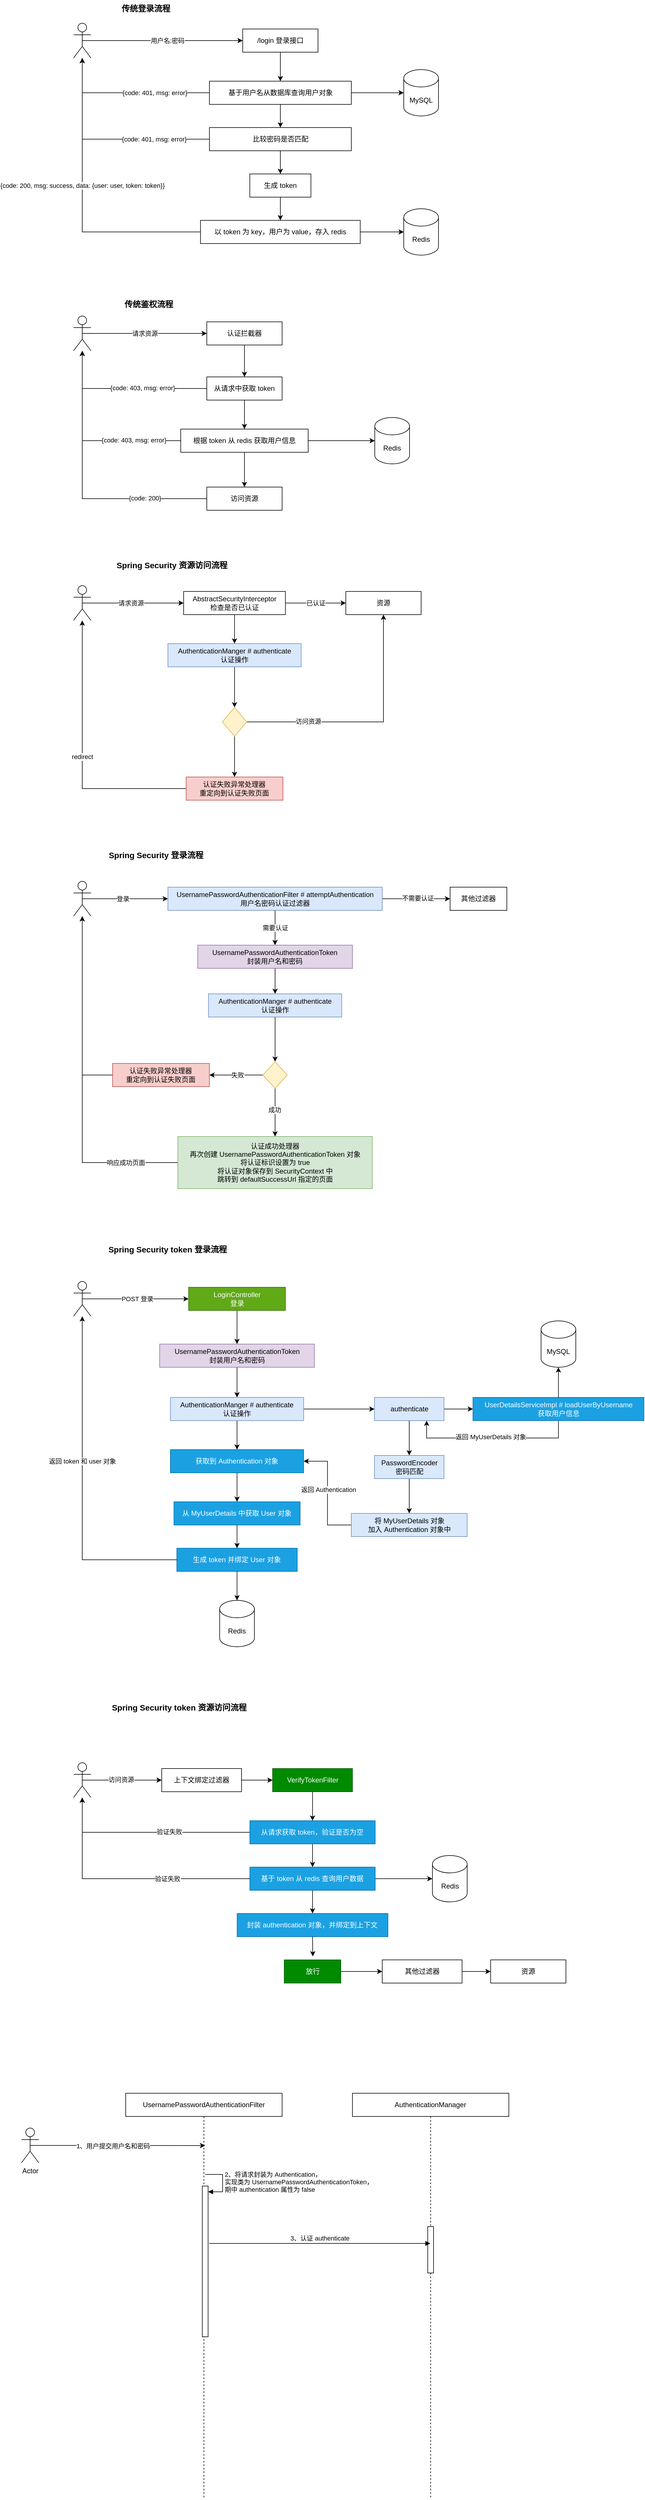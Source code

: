 <mxfile version="24.7.6">
  <diagram name="第 1 页" id="oxdGBn49w3uLmTMwDb_G">
    <mxGraphModel dx="1242" dy="759" grid="1" gridSize="10" guides="1" tooltips="1" connect="1" arrows="1" fold="1" page="1" pageScale="1" pageWidth="827" pageHeight="1169" math="0" shadow="0">
      <root>
        <mxCell id="0" />
        <mxCell id="1" parent="0" />
        <mxCell id="DKsZjaVKdV8eQ1VdEoH9-3" style="edgeStyle=orthogonalEdgeStyle;rounded=0;orthogonalLoop=1;jettySize=auto;html=1;exitX=0.5;exitY=0.5;exitDx=0;exitDy=0;exitPerimeter=0;entryX=0;entryY=0.5;entryDx=0;entryDy=0;" parent="1" source="DKsZjaVKdV8eQ1VdEoH9-1" target="DKsZjaVKdV8eQ1VdEoH9-2" edge="1">
          <mxGeometry relative="1" as="geometry" />
        </mxCell>
        <mxCell id="DKsZjaVKdV8eQ1VdEoH9-4" value="用户名:密码" style="edgeLabel;html=1;align=center;verticalAlign=middle;resizable=0;points=[];" parent="DKsZjaVKdV8eQ1VdEoH9-3" vertex="1" connectable="0">
          <mxGeometry x="0.056" y="-2" relative="1" as="geometry">
            <mxPoint y="-2" as="offset" />
          </mxGeometry>
        </mxCell>
        <mxCell id="DKsZjaVKdV8eQ1VdEoH9-1" value="" style="shape=umlActor;verticalLabelPosition=bottom;verticalAlign=top;html=1;outlineConnect=0;" parent="1" vertex="1">
          <mxGeometry x="160" y="80" width="30" height="60" as="geometry" />
        </mxCell>
        <mxCell id="DKsZjaVKdV8eQ1VdEoH9-6" style="edgeStyle=orthogonalEdgeStyle;rounded=0;orthogonalLoop=1;jettySize=auto;html=1;exitX=0.5;exitY=1;exitDx=0;exitDy=0;" parent="1" source="DKsZjaVKdV8eQ1VdEoH9-2" target="DKsZjaVKdV8eQ1VdEoH9-5" edge="1">
          <mxGeometry relative="1" as="geometry" />
        </mxCell>
        <mxCell id="DKsZjaVKdV8eQ1VdEoH9-2" value="/login 登录接口" style="rounded=0;whiteSpace=wrap;html=1;" parent="1" vertex="1">
          <mxGeometry x="452" y="90" width="130" height="40" as="geometry" />
        </mxCell>
        <mxCell id="DKsZjaVKdV8eQ1VdEoH9-7" value="{code: 401, msg: error}" style="edgeStyle=orthogonalEdgeStyle;rounded=0;orthogonalLoop=1;jettySize=auto;html=1;exitX=0;exitY=0.5;exitDx=0;exitDy=0;" parent="1" source="DKsZjaVKdV8eQ1VdEoH9-5" target="DKsZjaVKdV8eQ1VdEoH9-1" edge="1">
          <mxGeometry x="-0.324" relative="1" as="geometry">
            <mxPoint as="offset" />
          </mxGeometry>
        </mxCell>
        <mxCell id="DKsZjaVKdV8eQ1VdEoH9-9" style="edgeStyle=orthogonalEdgeStyle;rounded=0;orthogonalLoop=1;jettySize=auto;html=1;exitX=0.5;exitY=1;exitDx=0;exitDy=0;" parent="1" source="DKsZjaVKdV8eQ1VdEoH9-5" target="DKsZjaVKdV8eQ1VdEoH9-8" edge="1">
          <mxGeometry relative="1" as="geometry" />
        </mxCell>
        <mxCell id="DKsZjaVKdV8eQ1VdEoH9-5" value="基于用户名从数据库查询用户对象" style="rounded=0;whiteSpace=wrap;html=1;" parent="1" vertex="1">
          <mxGeometry x="394.5" y="180" width="245" height="40" as="geometry" />
        </mxCell>
        <mxCell id="DKsZjaVKdV8eQ1VdEoH9-10" style="edgeStyle=orthogonalEdgeStyle;rounded=0;orthogonalLoop=1;jettySize=auto;html=1;exitX=0;exitY=0.5;exitDx=0;exitDy=0;" parent="1" source="DKsZjaVKdV8eQ1VdEoH9-8" target="DKsZjaVKdV8eQ1VdEoH9-1" edge="1">
          <mxGeometry relative="1" as="geometry" />
        </mxCell>
        <mxCell id="DKsZjaVKdV8eQ1VdEoH9-11" value="{code: 401, msg: error}" style="edgeLabel;html=1;align=center;verticalAlign=middle;resizable=0;points=[];" parent="DKsZjaVKdV8eQ1VdEoH9-10" vertex="1" connectable="0">
          <mxGeometry x="-0.461" relative="1" as="geometry">
            <mxPoint x="1" as="offset" />
          </mxGeometry>
        </mxCell>
        <mxCell id="DKsZjaVKdV8eQ1VdEoH9-13" style="edgeStyle=orthogonalEdgeStyle;rounded=0;orthogonalLoop=1;jettySize=auto;html=1;exitX=0.5;exitY=1;exitDx=0;exitDy=0;" parent="1" source="DKsZjaVKdV8eQ1VdEoH9-8" target="DKsZjaVKdV8eQ1VdEoH9-12" edge="1">
          <mxGeometry relative="1" as="geometry" />
        </mxCell>
        <mxCell id="DKsZjaVKdV8eQ1VdEoH9-8" value="比较密码是否匹配" style="rounded=0;whiteSpace=wrap;html=1;" parent="1" vertex="1">
          <mxGeometry x="394.5" y="260" width="245" height="40" as="geometry" />
        </mxCell>
        <mxCell id="DKsZjaVKdV8eQ1VdEoH9-15" style="edgeStyle=orthogonalEdgeStyle;rounded=0;orthogonalLoop=1;jettySize=auto;html=1;exitX=0.5;exitY=1;exitDx=0;exitDy=0;entryX=0.5;entryY=0;entryDx=0;entryDy=0;" parent="1" source="DKsZjaVKdV8eQ1VdEoH9-12" target="DKsZjaVKdV8eQ1VdEoH9-14" edge="1">
          <mxGeometry relative="1" as="geometry" />
        </mxCell>
        <mxCell id="DKsZjaVKdV8eQ1VdEoH9-12" value="生成 token" style="rounded=0;whiteSpace=wrap;html=1;" parent="1" vertex="1">
          <mxGeometry x="464.25" y="340" width="105.5" height="40" as="geometry" />
        </mxCell>
        <mxCell id="DKsZjaVKdV8eQ1VdEoH9-16" style="edgeStyle=orthogonalEdgeStyle;rounded=0;orthogonalLoop=1;jettySize=auto;html=1;exitX=0;exitY=0.5;exitDx=0;exitDy=0;" parent="1" source="DKsZjaVKdV8eQ1VdEoH9-14" target="DKsZjaVKdV8eQ1VdEoH9-1" edge="1">
          <mxGeometry relative="1" as="geometry" />
        </mxCell>
        <mxCell id="DKsZjaVKdV8eQ1VdEoH9-17" value="{code: 200, msg: success, data: {user: user, token: token}}" style="edgeLabel;html=1;align=center;verticalAlign=middle;resizable=0;points=[];" parent="DKsZjaVKdV8eQ1VdEoH9-16" vertex="1" connectable="0">
          <mxGeometry x="-0.627" y="1" relative="1" as="geometry">
            <mxPoint x="-110" y="-81" as="offset" />
          </mxGeometry>
        </mxCell>
        <mxCell id="DKsZjaVKdV8eQ1VdEoH9-22" style="edgeStyle=orthogonalEdgeStyle;rounded=0;orthogonalLoop=1;jettySize=auto;html=1;exitX=1;exitY=0.5;exitDx=0;exitDy=0;" parent="1" source="DKsZjaVKdV8eQ1VdEoH9-14" target="DKsZjaVKdV8eQ1VdEoH9-21" edge="1">
          <mxGeometry relative="1" as="geometry" />
        </mxCell>
        <mxCell id="DKsZjaVKdV8eQ1VdEoH9-14" value="以 token 为 key，用户为 value，存入 redis" style="rounded=0;whiteSpace=wrap;html=1;" parent="1" vertex="1">
          <mxGeometry x="379.13" y="420" width="275.75" height="40" as="geometry" />
        </mxCell>
        <mxCell id="DKsZjaVKdV8eQ1VdEoH9-19" value="MySQL" style="shape=cylinder3;whiteSpace=wrap;html=1;boundedLbl=1;backgroundOutline=1;size=15;" parent="1" vertex="1">
          <mxGeometry x="730" y="160" width="60" height="80" as="geometry" />
        </mxCell>
        <mxCell id="DKsZjaVKdV8eQ1VdEoH9-20" style="edgeStyle=orthogonalEdgeStyle;rounded=0;orthogonalLoop=1;jettySize=auto;html=1;entryX=0;entryY=0.5;entryDx=0;entryDy=0;entryPerimeter=0;" parent="1" source="DKsZjaVKdV8eQ1VdEoH9-5" target="DKsZjaVKdV8eQ1VdEoH9-19" edge="1">
          <mxGeometry relative="1" as="geometry" />
        </mxCell>
        <mxCell id="DKsZjaVKdV8eQ1VdEoH9-21" value="Redis" style="shape=cylinder3;whiteSpace=wrap;html=1;boundedLbl=1;backgroundOutline=1;size=15;" parent="1" vertex="1">
          <mxGeometry x="730" y="400" width="60" height="80" as="geometry" />
        </mxCell>
        <mxCell id="DKsZjaVKdV8eQ1VdEoH9-25" value="请求资源" style="edgeStyle=orthogonalEdgeStyle;rounded=0;orthogonalLoop=1;jettySize=auto;html=1;exitX=0.5;exitY=0.5;exitDx=0;exitDy=0;exitPerimeter=0;" parent="1" source="DKsZjaVKdV8eQ1VdEoH9-23" target="DKsZjaVKdV8eQ1VdEoH9-24" edge="1">
          <mxGeometry x="0.005" relative="1" as="geometry">
            <Array as="points">
              <mxPoint x="280" y="615" />
              <mxPoint x="280" y="615" />
            </Array>
            <mxPoint as="offset" />
          </mxGeometry>
        </mxCell>
        <mxCell id="DKsZjaVKdV8eQ1VdEoH9-23" value="" style="shape=umlActor;verticalLabelPosition=bottom;verticalAlign=top;html=1;outlineConnect=0;" parent="1" vertex="1">
          <mxGeometry x="160" y="585" width="30" height="60" as="geometry" />
        </mxCell>
        <mxCell id="DKsZjaVKdV8eQ1VdEoH9-27" style="edgeStyle=orthogonalEdgeStyle;rounded=0;orthogonalLoop=1;jettySize=auto;html=1;exitX=0.5;exitY=1;exitDx=0;exitDy=0;" parent="1" source="DKsZjaVKdV8eQ1VdEoH9-24" target="DKsZjaVKdV8eQ1VdEoH9-26" edge="1">
          <mxGeometry relative="1" as="geometry" />
        </mxCell>
        <mxCell id="DKsZjaVKdV8eQ1VdEoH9-24" value="认证拦截器" style="rounded=0;whiteSpace=wrap;html=1;" parent="1" vertex="1">
          <mxGeometry x="390" y="595" width="130" height="40" as="geometry" />
        </mxCell>
        <mxCell id="DKsZjaVKdV8eQ1VdEoH9-28" style="edgeStyle=orthogonalEdgeStyle;rounded=0;orthogonalLoop=1;jettySize=auto;html=1;exitX=0;exitY=0.5;exitDx=0;exitDy=0;" parent="1" source="DKsZjaVKdV8eQ1VdEoH9-26" target="DKsZjaVKdV8eQ1VdEoH9-23" edge="1">
          <mxGeometry relative="1" as="geometry" />
        </mxCell>
        <mxCell id="DKsZjaVKdV8eQ1VdEoH9-29" value="{code: 403, msg: error}" style="edgeLabel;html=1;align=center;verticalAlign=middle;resizable=0;points=[];" parent="DKsZjaVKdV8eQ1VdEoH9-28" vertex="1" connectable="0">
          <mxGeometry x="-0.207" y="1" relative="1" as="geometry">
            <mxPoint y="-2" as="offset" />
          </mxGeometry>
        </mxCell>
        <mxCell id="DKsZjaVKdV8eQ1VdEoH9-34" style="edgeStyle=orthogonalEdgeStyle;rounded=0;orthogonalLoop=1;jettySize=auto;html=1;exitX=0.5;exitY=1;exitDx=0;exitDy=0;entryX=0.5;entryY=0;entryDx=0;entryDy=0;" parent="1" source="DKsZjaVKdV8eQ1VdEoH9-26" target="DKsZjaVKdV8eQ1VdEoH9-31" edge="1">
          <mxGeometry relative="1" as="geometry" />
        </mxCell>
        <mxCell id="DKsZjaVKdV8eQ1VdEoH9-26" value="从请求中获取 token" style="rounded=0;whiteSpace=wrap;html=1;" parent="1" vertex="1">
          <mxGeometry x="390" y="690" width="130" height="40" as="geometry" />
        </mxCell>
        <mxCell id="DKsZjaVKdV8eQ1VdEoH9-30" value="Redis" style="shape=cylinder3;whiteSpace=wrap;html=1;boundedLbl=1;backgroundOutline=1;size=15;" parent="1" vertex="1">
          <mxGeometry x="680" y="760" width="60" height="80" as="geometry" />
        </mxCell>
        <mxCell id="DKsZjaVKdV8eQ1VdEoH9-33" style="edgeStyle=orthogonalEdgeStyle;rounded=0;orthogonalLoop=1;jettySize=auto;html=1;exitX=1;exitY=0.5;exitDx=0;exitDy=0;" parent="1" source="DKsZjaVKdV8eQ1VdEoH9-31" target="DKsZjaVKdV8eQ1VdEoH9-30" edge="1">
          <mxGeometry relative="1" as="geometry" />
        </mxCell>
        <mxCell id="DKsZjaVKdV8eQ1VdEoH9-35" style="edgeStyle=orthogonalEdgeStyle;rounded=0;orthogonalLoop=1;jettySize=auto;html=1;exitX=0;exitY=0.5;exitDx=0;exitDy=0;" parent="1" source="DKsZjaVKdV8eQ1VdEoH9-31" target="DKsZjaVKdV8eQ1VdEoH9-23" edge="1">
          <mxGeometry relative="1" as="geometry" />
        </mxCell>
        <mxCell id="DKsZjaVKdV8eQ1VdEoH9-36" value="{code: 403, msg: error}" style="edgeLabel;html=1;align=center;verticalAlign=middle;resizable=0;points=[];" parent="DKsZjaVKdV8eQ1VdEoH9-35" vertex="1" connectable="0">
          <mxGeometry x="-0.501" y="1" relative="1" as="geometry">
            <mxPoint y="-2" as="offset" />
          </mxGeometry>
        </mxCell>
        <mxCell id="DKsZjaVKdV8eQ1VdEoH9-40" style="edgeStyle=orthogonalEdgeStyle;rounded=0;orthogonalLoop=1;jettySize=auto;html=1;exitX=0.5;exitY=1;exitDx=0;exitDy=0;entryX=0.5;entryY=0;entryDx=0;entryDy=0;" parent="1" source="DKsZjaVKdV8eQ1VdEoH9-31" target="DKsZjaVKdV8eQ1VdEoH9-37" edge="1">
          <mxGeometry relative="1" as="geometry" />
        </mxCell>
        <mxCell id="DKsZjaVKdV8eQ1VdEoH9-31" value="根据 token 从 redis 获取用户信息" style="rounded=0;whiteSpace=wrap;html=1;" parent="1" vertex="1">
          <mxGeometry x="345" y="780" width="220" height="40" as="geometry" />
        </mxCell>
        <mxCell id="DKsZjaVKdV8eQ1VdEoH9-41" style="edgeStyle=orthogonalEdgeStyle;rounded=0;orthogonalLoop=1;jettySize=auto;html=1;exitX=0;exitY=0.5;exitDx=0;exitDy=0;" parent="1" source="DKsZjaVKdV8eQ1VdEoH9-37" target="DKsZjaVKdV8eQ1VdEoH9-23" edge="1">
          <mxGeometry relative="1" as="geometry" />
        </mxCell>
        <mxCell id="DKsZjaVKdV8eQ1VdEoH9-42" value="{code: 200}" style="edgeLabel;html=1;align=center;verticalAlign=middle;resizable=0;points=[];" parent="DKsZjaVKdV8eQ1VdEoH9-41" vertex="1" connectable="0">
          <mxGeometry x="-0.545" y="1" relative="1" as="geometry">
            <mxPoint y="-2" as="offset" />
          </mxGeometry>
        </mxCell>
        <mxCell id="DKsZjaVKdV8eQ1VdEoH9-37" value="访问资源" style="rounded=0;whiteSpace=wrap;html=1;" parent="1" vertex="1">
          <mxGeometry x="390" y="880" width="130" height="40" as="geometry" />
        </mxCell>
        <mxCell id="DKsZjaVKdV8eQ1VdEoH9-43" value="传统登录流程" style="text;html=1;strokeColor=none;fillColor=none;align=center;verticalAlign=middle;whiteSpace=wrap;rounded=0;fontStyle=1;fontSize=14;" parent="1" vertex="1">
          <mxGeometry x="240" y="40" width="90" height="30" as="geometry" />
        </mxCell>
        <mxCell id="DKsZjaVKdV8eQ1VdEoH9-44" value="传统鉴权流程" style="text;html=1;strokeColor=none;fillColor=none;align=center;verticalAlign=middle;whiteSpace=wrap;rounded=0;fontStyle=1;fontSize=14;" parent="1" vertex="1">
          <mxGeometry x="240" y="550" width="100" height="30" as="geometry" />
        </mxCell>
        <mxCell id="DKsZjaVKdV8eQ1VdEoH9-48" style="edgeStyle=orthogonalEdgeStyle;rounded=0;orthogonalLoop=1;jettySize=auto;html=1;exitX=0.5;exitY=0.5;exitDx=0;exitDy=0;exitPerimeter=0;entryX=0;entryY=0.5;entryDx=0;entryDy=0;" parent="1" source="DKsZjaVKdV8eQ1VdEoH9-45" target="DKsZjaVKdV8eQ1VdEoH9-47" edge="1">
          <mxGeometry relative="1" as="geometry" />
        </mxCell>
        <mxCell id="DKsZjaVKdV8eQ1VdEoH9-51" value="请求资源" style="edgeLabel;html=1;align=center;verticalAlign=middle;resizable=0;points=[];" parent="DKsZjaVKdV8eQ1VdEoH9-48" vertex="1" connectable="0">
          <mxGeometry x="-0.04" relative="1" as="geometry">
            <mxPoint as="offset" />
          </mxGeometry>
        </mxCell>
        <mxCell id="DKsZjaVKdV8eQ1VdEoH9-45" value="" style="shape=umlActor;verticalLabelPosition=bottom;verticalAlign=top;html=1;outlineConnect=0;" parent="1" vertex="1">
          <mxGeometry x="160" y="1050" width="30" height="60" as="geometry" />
        </mxCell>
        <mxCell id="DKsZjaVKdV8eQ1VdEoH9-50" value="已认证" style="edgeStyle=orthogonalEdgeStyle;rounded=0;orthogonalLoop=1;jettySize=auto;html=1;exitX=1;exitY=0.5;exitDx=0;exitDy=0;entryX=0;entryY=0.5;entryDx=0;entryDy=0;" parent="1" source="DKsZjaVKdV8eQ1VdEoH9-47" target="DKsZjaVKdV8eQ1VdEoH9-49" edge="1">
          <mxGeometry relative="1" as="geometry" />
        </mxCell>
        <mxCell id="DKsZjaVKdV8eQ1VdEoH9-53" style="edgeStyle=orthogonalEdgeStyle;rounded=0;orthogonalLoop=1;jettySize=auto;html=1;exitX=0.5;exitY=1;exitDx=0;exitDy=0;" parent="1" source="DKsZjaVKdV8eQ1VdEoH9-47" target="DKsZjaVKdV8eQ1VdEoH9-52" edge="1">
          <mxGeometry relative="1" as="geometry" />
        </mxCell>
        <mxCell id="DKsZjaVKdV8eQ1VdEoH9-47" value="AbstractSecurityInterceptor&lt;br&gt;检查是否已认证" style="rounded=0;whiteSpace=wrap;html=1;" parent="1" vertex="1">
          <mxGeometry x="350" y="1060" width="175.75" height="40" as="geometry" />
        </mxCell>
        <mxCell id="DKsZjaVKdV8eQ1VdEoH9-49" value="资源" style="rounded=0;whiteSpace=wrap;html=1;" parent="1" vertex="1">
          <mxGeometry x="630" y="1060" width="130" height="40" as="geometry" />
        </mxCell>
        <mxCell id="DKsZjaVKdV8eQ1VdEoH9-55" value="" style="edgeStyle=orthogonalEdgeStyle;rounded=0;orthogonalLoop=1;jettySize=auto;html=1;" parent="1" source="DKsZjaVKdV8eQ1VdEoH9-52" target="DKsZjaVKdV8eQ1VdEoH9-54" edge="1">
          <mxGeometry relative="1" as="geometry" />
        </mxCell>
        <mxCell id="DKsZjaVKdV8eQ1VdEoH9-52" value="AuthenticationManger #&amp;nbsp;authenticate&lt;br&gt;认证操作" style="rounded=0;whiteSpace=wrap;html=1;fillColor=#dae8fc;strokeColor=#6c8ebf;" parent="1" vertex="1">
          <mxGeometry x="322.88" y="1150" width="230" height="40" as="geometry" />
        </mxCell>
        <mxCell id="DKsZjaVKdV8eQ1VdEoH9-57" style="edgeStyle=orthogonalEdgeStyle;rounded=0;orthogonalLoop=1;jettySize=auto;html=1;exitX=0.5;exitY=1;exitDx=0;exitDy=0;" parent="1" source="DKsZjaVKdV8eQ1VdEoH9-54" target="DKsZjaVKdV8eQ1VdEoH9-56" edge="1">
          <mxGeometry relative="1" as="geometry" />
        </mxCell>
        <mxCell id="DKsZjaVKdV8eQ1VdEoH9-59" style="edgeStyle=orthogonalEdgeStyle;rounded=0;orthogonalLoop=1;jettySize=auto;html=1;exitX=1;exitY=0.5;exitDx=0;exitDy=0;entryX=0.5;entryY=1;entryDx=0;entryDy=0;" parent="1" source="DKsZjaVKdV8eQ1VdEoH9-54" target="DKsZjaVKdV8eQ1VdEoH9-49" edge="1">
          <mxGeometry relative="1" as="geometry" />
        </mxCell>
        <mxCell id="DKsZjaVKdV8eQ1VdEoH9-60" value="访问资源" style="edgeLabel;html=1;align=center;verticalAlign=middle;resizable=0;points=[];" parent="DKsZjaVKdV8eQ1VdEoH9-59" vertex="1" connectable="0">
          <mxGeometry x="-0.498" y="-2" relative="1" as="geometry">
            <mxPoint y="-3" as="offset" />
          </mxGeometry>
        </mxCell>
        <mxCell id="DKsZjaVKdV8eQ1VdEoH9-54" value="" style="rhombus;whiteSpace=wrap;html=1;rounded=0;fillColor=#fff2cc;strokeColor=#d6b656;" parent="1" vertex="1">
          <mxGeometry x="416.82" y="1260" width="42.12" height="50" as="geometry" />
        </mxCell>
        <mxCell id="DKsZjaVKdV8eQ1VdEoH9-58" value="redirect" style="edgeStyle=orthogonalEdgeStyle;rounded=0;orthogonalLoop=1;jettySize=auto;html=1;exitX=0;exitY=0.5;exitDx=0;exitDy=0;" parent="1" source="DKsZjaVKdV8eQ1VdEoH9-56" target="DKsZjaVKdV8eQ1VdEoH9-45" edge="1">
          <mxGeometry relative="1" as="geometry" />
        </mxCell>
        <mxCell id="DKsZjaVKdV8eQ1VdEoH9-56" value="认证失败异常处理器&lt;br&gt;重定向到认证失败页面" style="rounded=0;whiteSpace=wrap;html=1;fillColor=#f8cecc;strokeColor=#b85450;" parent="1" vertex="1">
          <mxGeometry x="354.32" y="1380" width="167.12" height="40" as="geometry" />
        </mxCell>
        <mxCell id="DKsZjaVKdV8eQ1VdEoH9-63" style="edgeStyle=orthogonalEdgeStyle;rounded=0;orthogonalLoop=1;jettySize=auto;html=1;exitX=0.5;exitY=0.5;exitDx=0;exitDy=0;exitPerimeter=0;entryX=0;entryY=0.5;entryDx=0;entryDy=0;" parent="1" source="DKsZjaVKdV8eQ1VdEoH9-61" target="DKsZjaVKdV8eQ1VdEoH9-62" edge="1">
          <mxGeometry relative="1" as="geometry" />
        </mxCell>
        <mxCell id="DKsZjaVKdV8eQ1VdEoH9-64" value="登录" style="edgeLabel;html=1;align=center;verticalAlign=middle;resizable=0;points=[];" parent="DKsZjaVKdV8eQ1VdEoH9-63" vertex="1" connectable="0">
          <mxGeometry x="-0.051" relative="1" as="geometry">
            <mxPoint as="offset" />
          </mxGeometry>
        </mxCell>
        <mxCell id="DKsZjaVKdV8eQ1VdEoH9-61" value="" style="shape=umlActor;verticalLabelPosition=bottom;verticalAlign=top;html=1;outlineConnect=0;" parent="1" vertex="1">
          <mxGeometry x="160" y="1560" width="30" height="60" as="geometry" />
        </mxCell>
        <mxCell id="DKsZjaVKdV8eQ1VdEoH9-66" style="edgeStyle=orthogonalEdgeStyle;rounded=0;orthogonalLoop=1;jettySize=auto;html=1;exitX=1;exitY=0.5;exitDx=0;exitDy=0;entryX=0;entryY=0.5;entryDx=0;entryDy=0;" parent="1" source="DKsZjaVKdV8eQ1VdEoH9-62" target="DKsZjaVKdV8eQ1VdEoH9-65" edge="1">
          <mxGeometry relative="1" as="geometry" />
        </mxCell>
        <mxCell id="DKsZjaVKdV8eQ1VdEoH9-67" value="不需要认证" style="edgeLabel;html=1;align=center;verticalAlign=middle;resizable=0;points=[];" parent="DKsZjaVKdV8eQ1VdEoH9-66" vertex="1" connectable="0">
          <mxGeometry x="0.044" y="2" relative="1" as="geometry">
            <mxPoint y="1" as="offset" />
          </mxGeometry>
        </mxCell>
        <mxCell id="DKsZjaVKdV8eQ1VdEoH9-69" value="需要认证" style="edgeStyle=orthogonalEdgeStyle;rounded=0;orthogonalLoop=1;jettySize=auto;html=1;exitX=0.5;exitY=1;exitDx=0;exitDy=0;" parent="1" source="DKsZjaVKdV8eQ1VdEoH9-62" target="DKsZjaVKdV8eQ1VdEoH9-68" edge="1">
          <mxGeometry relative="1" as="geometry" />
        </mxCell>
        <mxCell id="DKsZjaVKdV8eQ1VdEoH9-62" value="UsernamePasswordAuthenticationFilter #&amp;nbsp;attemptAuthentication&lt;br&gt;用户名密码认证过滤器" style="rounded=0;whiteSpace=wrap;html=1;fillColor=#dae8fc;strokeColor=#6c8ebf;" parent="1" vertex="1">
          <mxGeometry x="322.88" y="1570" width="370" height="40" as="geometry" />
        </mxCell>
        <mxCell id="DKsZjaVKdV8eQ1VdEoH9-65" value="其他过滤器" style="rounded=0;whiteSpace=wrap;html=1;" parent="1" vertex="1">
          <mxGeometry x="810" y="1570" width="98" height="40" as="geometry" />
        </mxCell>
        <mxCell id="DKsZjaVKdV8eQ1VdEoH9-73" style="edgeStyle=orthogonalEdgeStyle;rounded=0;orthogonalLoop=1;jettySize=auto;html=1;exitX=0.5;exitY=1;exitDx=0;exitDy=0;" parent="1" source="DKsZjaVKdV8eQ1VdEoH9-68" target="DKsZjaVKdV8eQ1VdEoH9-72" edge="1">
          <mxGeometry relative="1" as="geometry" />
        </mxCell>
        <mxCell id="DKsZjaVKdV8eQ1VdEoH9-68" value="UsernamePasswordAuthenticationToken&lt;br&gt;封装用户名和密码" style="rounded=0;whiteSpace=wrap;html=1;fillColor=#e1d5e7;strokeColor=#9673a6;" parent="1" vertex="1">
          <mxGeometry x="374.32" y="1670" width="267.12" height="40" as="geometry" />
        </mxCell>
        <mxCell id="DKsZjaVKdV8eQ1VdEoH9-75" value="" style="edgeStyle=orthogonalEdgeStyle;rounded=0;orthogonalLoop=1;jettySize=auto;html=1;" parent="1" source="DKsZjaVKdV8eQ1VdEoH9-72" target="DKsZjaVKdV8eQ1VdEoH9-74" edge="1">
          <mxGeometry relative="1" as="geometry" />
        </mxCell>
        <mxCell id="DKsZjaVKdV8eQ1VdEoH9-72" value="AuthenticationManger #&amp;nbsp;authenticate&lt;br&gt;认证操作" style="rounded=0;whiteSpace=wrap;html=1;fillColor=#dae8fc;strokeColor=#6c8ebf;" parent="1" vertex="1">
          <mxGeometry x="392.88" y="1754" width="230" height="40" as="geometry" />
        </mxCell>
        <mxCell id="DKsZjaVKdV8eQ1VdEoH9-77" style="edgeStyle=orthogonalEdgeStyle;rounded=0;orthogonalLoop=1;jettySize=auto;html=1;exitX=0;exitY=0.5;exitDx=0;exitDy=0;entryX=1;entryY=0.5;entryDx=0;entryDy=0;" parent="1" source="DKsZjaVKdV8eQ1VdEoH9-74" target="DKsZjaVKdV8eQ1VdEoH9-76" edge="1">
          <mxGeometry relative="1" as="geometry" />
        </mxCell>
        <mxCell id="DKsZjaVKdV8eQ1VdEoH9-81" value="失败" style="edgeLabel;html=1;align=center;verticalAlign=middle;resizable=0;points=[];" parent="DKsZjaVKdV8eQ1VdEoH9-77" vertex="1" connectable="0">
          <mxGeometry x="-0.049" y="2" relative="1" as="geometry">
            <mxPoint y="-2" as="offset" />
          </mxGeometry>
        </mxCell>
        <mxCell id="DKsZjaVKdV8eQ1VdEoH9-80" style="edgeStyle=orthogonalEdgeStyle;rounded=0;orthogonalLoop=1;jettySize=auto;html=1;exitX=0.5;exitY=1;exitDx=0;exitDy=0;" parent="1" source="DKsZjaVKdV8eQ1VdEoH9-74" target="DKsZjaVKdV8eQ1VdEoH9-79" edge="1">
          <mxGeometry relative="1" as="geometry" />
        </mxCell>
        <mxCell id="DKsZjaVKdV8eQ1VdEoH9-82" value="成功" style="edgeLabel;html=1;align=center;verticalAlign=middle;resizable=0;points=[];" parent="DKsZjaVKdV8eQ1VdEoH9-80" vertex="1" connectable="0">
          <mxGeometry x="-0.121" y="2" relative="1" as="geometry">
            <mxPoint x="-3" as="offset" />
          </mxGeometry>
        </mxCell>
        <mxCell id="DKsZjaVKdV8eQ1VdEoH9-74" value="" style="rhombus;whiteSpace=wrap;html=1;rounded=0;fillColor=#fff2cc;strokeColor=#d6b656;" parent="1" vertex="1">
          <mxGeometry x="486.82" y="1871" width="42.12" height="46" as="geometry" />
        </mxCell>
        <mxCell id="DKsZjaVKdV8eQ1VdEoH9-78" style="edgeStyle=orthogonalEdgeStyle;rounded=0;orthogonalLoop=1;jettySize=auto;html=1;" parent="1" source="DKsZjaVKdV8eQ1VdEoH9-76" target="DKsZjaVKdV8eQ1VdEoH9-61" edge="1">
          <mxGeometry relative="1" as="geometry" />
        </mxCell>
        <mxCell id="DKsZjaVKdV8eQ1VdEoH9-76" value="认证失败异常处理器&lt;br&gt;重定向到认证失败页面" style="rounded=0;whiteSpace=wrap;html=1;fillColor=#f8cecc;strokeColor=#b85450;" parent="1" vertex="1">
          <mxGeometry x="227.38" y="1874" width="167.12" height="40" as="geometry" />
        </mxCell>
        <mxCell id="DKsZjaVKdV8eQ1VdEoH9-83" value="响应成功页面" style="edgeStyle=orthogonalEdgeStyle;rounded=0;orthogonalLoop=1;jettySize=auto;html=1;exitX=0;exitY=0.5;exitDx=0;exitDy=0;" parent="1" source="DKsZjaVKdV8eQ1VdEoH9-79" target="DKsZjaVKdV8eQ1VdEoH9-61" edge="1">
          <mxGeometry x="-0.695" relative="1" as="geometry">
            <mxPoint as="offset" />
          </mxGeometry>
        </mxCell>
        <mxCell id="DKsZjaVKdV8eQ1VdEoH9-79" value="认证成功处理器&lt;br&gt;再次创建 UsernamePasswordAuthenticationToken 对象&lt;br&gt;将认证标识设置为 true&lt;br&gt;将认证对象保存到 SecurityContext 中&lt;br&gt;跳转到 defaultSuccessUrl 指定的页面" style="rounded=0;whiteSpace=wrap;html=1;fillColor=#d5e8d4;strokeColor=#82b366;" parent="1" vertex="1">
          <mxGeometry x="340.04" y="2000" width="335.68" height="90" as="geometry" />
        </mxCell>
        <mxCell id="EkfiKcfuoyYCpnU5cgj1-5" style="edgeStyle=orthogonalEdgeStyle;rounded=0;orthogonalLoop=1;jettySize=auto;html=1;exitX=0.5;exitY=0.5;exitDx=0;exitDy=0;exitPerimeter=0;" parent="1" source="EkfiKcfuoyYCpnU5cgj1-1" target="EkfiKcfuoyYCpnU5cgj1-4" edge="1">
          <mxGeometry relative="1" as="geometry" />
        </mxCell>
        <mxCell id="EkfiKcfuoyYCpnU5cgj1-6" value="POST 登录" style="edgeLabel;html=1;align=center;verticalAlign=middle;resizable=0;points=[];" parent="EkfiKcfuoyYCpnU5cgj1-5" vertex="1" connectable="0">
          <mxGeometry x="0.035" relative="1" as="geometry">
            <mxPoint as="offset" />
          </mxGeometry>
        </mxCell>
        <mxCell id="EkfiKcfuoyYCpnU5cgj1-1" value="" style="shape=umlActor;verticalLabelPosition=bottom;verticalAlign=top;html=1;outlineConnect=0;" parent="1" vertex="1">
          <mxGeometry x="160" y="2250" width="30" height="60" as="geometry" />
        </mxCell>
        <mxCell id="EkfiKcfuoyYCpnU5cgj1-2" value="Spring Security 资源访问流程" style="text;html=1;strokeColor=none;fillColor=none;align=center;verticalAlign=middle;whiteSpace=wrap;rounded=0;fontStyle=1;fontSize=14;" parent="1" vertex="1">
          <mxGeometry x="220" y="1000" width="220" height="30" as="geometry" />
        </mxCell>
        <mxCell id="EkfiKcfuoyYCpnU5cgj1-3" value="Spring Security 登录流程" style="text;html=1;strokeColor=none;fillColor=none;align=center;verticalAlign=middle;whiteSpace=wrap;rounded=0;fontStyle=1;fontSize=14;" parent="1" vertex="1">
          <mxGeometry x="205" y="1500" width="195" height="30" as="geometry" />
        </mxCell>
        <mxCell id="EkfiKcfuoyYCpnU5cgj1-8" style="edgeStyle=orthogonalEdgeStyle;rounded=0;orthogonalLoop=1;jettySize=auto;html=1;exitX=0.5;exitY=1;exitDx=0;exitDy=0;" parent="1" source="EkfiKcfuoyYCpnU5cgj1-4" target="EkfiKcfuoyYCpnU5cgj1-7" edge="1">
          <mxGeometry relative="1" as="geometry" />
        </mxCell>
        <mxCell id="EkfiKcfuoyYCpnU5cgj1-4" value="LoginController&lt;br&gt;登录" style="rounded=0;whiteSpace=wrap;html=1;fillColor=#60a917;fontColor=#ffffff;strokeColor=#2D7600;" parent="1" vertex="1">
          <mxGeometry x="358.63" y="2260" width="167.12" height="40" as="geometry" />
        </mxCell>
        <mxCell id="EkfiKcfuoyYCpnU5cgj1-10" style="edgeStyle=orthogonalEdgeStyle;rounded=0;orthogonalLoop=1;jettySize=auto;html=1;exitX=0.5;exitY=1;exitDx=0;exitDy=0;" parent="1" source="EkfiKcfuoyYCpnU5cgj1-7" target="EkfiKcfuoyYCpnU5cgj1-9" edge="1">
          <mxGeometry relative="1" as="geometry" />
        </mxCell>
        <mxCell id="EkfiKcfuoyYCpnU5cgj1-7" value="UsernamePasswordAuthenticationToken&lt;br&gt;封装用户名和密码" style="rounded=0;whiteSpace=wrap;html=1;fillColor=#e1d5e7;strokeColor=#9673a6;" parent="1" vertex="1">
          <mxGeometry x="308.63" y="2358" width="267.12" height="40" as="geometry" />
        </mxCell>
        <mxCell id="EkfiKcfuoyYCpnU5cgj1-18" value="" style="edgeStyle=orthogonalEdgeStyle;rounded=0;orthogonalLoop=1;jettySize=auto;html=1;" parent="1" source="EkfiKcfuoyYCpnU5cgj1-9" target="EkfiKcfuoyYCpnU5cgj1-17" edge="1">
          <mxGeometry relative="1" as="geometry" />
        </mxCell>
        <mxCell id="EkfiKcfuoyYCpnU5cgj1-31" style="edgeStyle=orthogonalEdgeStyle;rounded=0;orthogonalLoop=1;jettySize=auto;html=1;exitX=0.5;exitY=1;exitDx=0;exitDy=0;" parent="1" source="EkfiKcfuoyYCpnU5cgj1-9" target="EkfiKcfuoyYCpnU5cgj1-28" edge="1">
          <mxGeometry relative="1" as="geometry" />
        </mxCell>
        <mxCell id="EkfiKcfuoyYCpnU5cgj1-9" value="AuthenticationManger #&amp;nbsp;authenticate&lt;br&gt;认证操作" style="rounded=0;whiteSpace=wrap;html=1;fillColor=#dae8fc;strokeColor=#6c8ebf;" parent="1" vertex="1">
          <mxGeometry x="327.19" y="2450" width="230" height="40" as="geometry" />
        </mxCell>
        <mxCell id="EkfiKcfuoyYCpnU5cgj1-26" style="edgeStyle=orthogonalEdgeStyle;rounded=0;orthogonalLoop=1;jettySize=auto;html=1;exitX=0.5;exitY=1;exitDx=0;exitDy=0;entryX=0.75;entryY=1;entryDx=0;entryDy=0;" parent="1" source="EkfiKcfuoyYCpnU5cgj1-12" target="EkfiKcfuoyYCpnU5cgj1-17" edge="1">
          <mxGeometry relative="1" as="geometry">
            <Array as="points">
              <mxPoint x="997.5" y="2520" />
              <mxPoint x="769.5" y="2520" />
            </Array>
          </mxGeometry>
        </mxCell>
        <mxCell id="EkfiKcfuoyYCpnU5cgj1-27" value="返回 MyUserDetails 对象" style="edgeLabel;html=1;align=center;verticalAlign=middle;resizable=0;points=[];" parent="EkfiKcfuoyYCpnU5cgj1-26" vertex="1" connectable="0">
          <mxGeometry x="0.103" y="-2" relative="1" as="geometry">
            <mxPoint x="11" as="offset" />
          </mxGeometry>
        </mxCell>
        <mxCell id="EkfiKcfuoyYCpnU5cgj1-12" value="UserDetailsServiceImpl #&amp;nbsp;loadUserByUsername&lt;br&gt;获取用户信息" style="rounded=0;whiteSpace=wrap;html=1;fillColor=#1ba1e2;strokeColor=#006EAF;fontColor=#ffffff;" parent="1" vertex="1">
          <mxGeometry x="849.5" y="2450" width="295.12" height="40" as="geometry" />
        </mxCell>
        <mxCell id="EkfiKcfuoyYCpnU5cgj1-14" value="MySQL" style="shape=cylinder3;whiteSpace=wrap;html=1;boundedLbl=1;backgroundOutline=1;size=15;" parent="1" vertex="1">
          <mxGeometry x="967.06" y="2318" width="60" height="80" as="geometry" />
        </mxCell>
        <mxCell id="EkfiKcfuoyYCpnU5cgj1-15" style="edgeStyle=orthogonalEdgeStyle;rounded=0;orthogonalLoop=1;jettySize=auto;html=1;exitX=0.5;exitY=0;exitDx=0;exitDy=0;entryX=0.5;entryY=1;entryDx=0;entryDy=0;entryPerimeter=0;" parent="1" source="EkfiKcfuoyYCpnU5cgj1-12" target="EkfiKcfuoyYCpnU5cgj1-14" edge="1">
          <mxGeometry relative="1" as="geometry" />
        </mxCell>
        <mxCell id="EkfiKcfuoyYCpnU5cgj1-22" style="edgeStyle=orthogonalEdgeStyle;rounded=0;orthogonalLoop=1;jettySize=auto;html=1;exitX=1;exitY=0.5;exitDx=0;exitDy=0;entryX=0;entryY=0.5;entryDx=0;entryDy=0;" parent="1" source="EkfiKcfuoyYCpnU5cgj1-17" target="EkfiKcfuoyYCpnU5cgj1-12" edge="1">
          <mxGeometry relative="1" as="geometry" />
        </mxCell>
        <mxCell id="EkfiKcfuoyYCpnU5cgj1-23" style="edgeStyle=orthogonalEdgeStyle;rounded=0;orthogonalLoop=1;jettySize=auto;html=1;exitX=0.5;exitY=1;exitDx=0;exitDy=0;" parent="1" source="EkfiKcfuoyYCpnU5cgj1-17" target="EkfiKcfuoyYCpnU5cgj1-21" edge="1">
          <mxGeometry relative="1" as="geometry" />
        </mxCell>
        <mxCell id="EkfiKcfuoyYCpnU5cgj1-17" value="authenticate" style="whiteSpace=wrap;html=1;fillColor=#dae8fc;strokeColor=#6c8ebf;rounded=0;" parent="1" vertex="1">
          <mxGeometry x="679.5" y="2450" width="120" height="40" as="geometry" />
        </mxCell>
        <mxCell id="EkfiKcfuoyYCpnU5cgj1-25" style="edgeStyle=orthogonalEdgeStyle;rounded=0;orthogonalLoop=1;jettySize=auto;html=1;exitX=0.5;exitY=1;exitDx=0;exitDy=0;" parent="1" source="EkfiKcfuoyYCpnU5cgj1-21" target="EkfiKcfuoyYCpnU5cgj1-24" edge="1">
          <mxGeometry relative="1" as="geometry" />
        </mxCell>
        <mxCell id="EkfiKcfuoyYCpnU5cgj1-21" value="PasswordEncoder&lt;br&gt;密码匹配" style="whiteSpace=wrap;html=1;fillColor=#dae8fc;strokeColor=#6c8ebf;rounded=0;" parent="1" vertex="1">
          <mxGeometry x="679.5" y="2550" width="120" height="40" as="geometry" />
        </mxCell>
        <mxCell id="EkfiKcfuoyYCpnU5cgj1-29" style="edgeStyle=orthogonalEdgeStyle;rounded=0;orthogonalLoop=1;jettySize=auto;html=1;exitX=0;exitY=0.5;exitDx=0;exitDy=0;entryX=1;entryY=0.5;entryDx=0;entryDy=0;" parent="1" source="EkfiKcfuoyYCpnU5cgj1-24" target="EkfiKcfuoyYCpnU5cgj1-28" edge="1">
          <mxGeometry relative="1" as="geometry" />
        </mxCell>
        <mxCell id="EkfiKcfuoyYCpnU5cgj1-30" value="返回 Authentication" style="edgeLabel;html=1;align=center;verticalAlign=middle;resizable=0;points=[];" parent="EkfiKcfuoyYCpnU5cgj1-29" vertex="1" connectable="0">
          <mxGeometry x="0.062" y="-1" relative="1" as="geometry">
            <mxPoint as="offset" />
          </mxGeometry>
        </mxCell>
        <mxCell id="EkfiKcfuoyYCpnU5cgj1-24" value="将&amp;nbsp;MyUserDetails&amp;nbsp;对象&lt;br&gt;加入 Authentication 对象中" style="whiteSpace=wrap;html=1;fillColor=#dae8fc;strokeColor=#6c8ebf;rounded=0;" parent="1" vertex="1">
          <mxGeometry x="639.5" y="2650" width="200" height="40" as="geometry" />
        </mxCell>
        <mxCell id="EkfiKcfuoyYCpnU5cgj1-35" style="edgeStyle=orthogonalEdgeStyle;rounded=0;orthogonalLoop=1;jettySize=auto;html=1;exitX=0.5;exitY=1;exitDx=0;exitDy=0;" parent="1" source="EkfiKcfuoyYCpnU5cgj1-28" target="EkfiKcfuoyYCpnU5cgj1-34" edge="1">
          <mxGeometry relative="1" as="geometry" />
        </mxCell>
        <mxCell id="EkfiKcfuoyYCpnU5cgj1-28" value="获取到 Authentication 对象" style="rounded=0;whiteSpace=wrap;html=1;fillColor=#1ba1e2;strokeColor=#006EAF;fontColor=#ffffff;" parent="1" vertex="1">
          <mxGeometry x="327.19" y="2540" width="230" height="40" as="geometry" />
        </mxCell>
        <mxCell id="EkfiKcfuoyYCpnU5cgj1-39" style="edgeStyle=orthogonalEdgeStyle;rounded=0;orthogonalLoop=1;jettySize=auto;html=1;exitX=0;exitY=0.5;exitDx=0;exitDy=0;" parent="1" source="EkfiKcfuoyYCpnU5cgj1-32" target="EkfiKcfuoyYCpnU5cgj1-1" edge="1">
          <mxGeometry relative="1" as="geometry" />
        </mxCell>
        <mxCell id="EkfiKcfuoyYCpnU5cgj1-40" value="返回 token 和 user 对象" style="edgeLabel;html=1;align=center;verticalAlign=middle;resizable=0;points=[];" parent="EkfiKcfuoyYCpnU5cgj1-39" vertex="1" connectable="0">
          <mxGeometry x="-0.687" y="3" relative="1" as="geometry">
            <mxPoint x="-72" y="-173" as="offset" />
          </mxGeometry>
        </mxCell>
        <mxCell id="EkfiKcfuoyYCpnU5cgj1-32" value="生成 token 并绑定 User 对象" style="rounded=0;whiteSpace=wrap;html=1;fillColor=#1ba1e2;strokeColor=#006EAF;fontColor=#ffffff;" parent="1" vertex="1">
          <mxGeometry x="338.29" y="2710" width="207.81" height="40" as="geometry" />
        </mxCell>
        <mxCell id="EkfiKcfuoyYCpnU5cgj1-36" style="edgeStyle=orthogonalEdgeStyle;rounded=0;orthogonalLoop=1;jettySize=auto;html=1;exitX=0.5;exitY=1;exitDx=0;exitDy=0;" parent="1" source="EkfiKcfuoyYCpnU5cgj1-34" target="EkfiKcfuoyYCpnU5cgj1-32" edge="1">
          <mxGeometry relative="1" as="geometry" />
        </mxCell>
        <mxCell id="EkfiKcfuoyYCpnU5cgj1-34" value="从 MyUserDetails 中获取 User 对象" style="rounded=0;whiteSpace=wrap;html=1;fillColor=#1ba1e2;strokeColor=#006EAF;fontColor=#ffffff;" parent="1" vertex="1">
          <mxGeometry x="333.29" y="2630" width="217.81" height="40" as="geometry" />
        </mxCell>
        <mxCell id="EkfiKcfuoyYCpnU5cgj1-37" value="Redis" style="shape=cylinder3;whiteSpace=wrap;html=1;boundedLbl=1;backgroundOutline=1;size=15;" parent="1" vertex="1">
          <mxGeometry x="412.19" y="2800" width="60" height="80" as="geometry" />
        </mxCell>
        <mxCell id="EkfiKcfuoyYCpnU5cgj1-38" style="edgeStyle=orthogonalEdgeStyle;rounded=0;orthogonalLoop=1;jettySize=auto;html=1;entryX=0.5;entryY=0;entryDx=0;entryDy=0;entryPerimeter=0;" parent="1" source="EkfiKcfuoyYCpnU5cgj1-32" target="EkfiKcfuoyYCpnU5cgj1-37" edge="1">
          <mxGeometry relative="1" as="geometry" />
        </mxCell>
        <mxCell id="EkfiKcfuoyYCpnU5cgj1-41" value="Spring Security token 登录流程" style="text;html=1;strokeColor=none;fillColor=none;align=center;verticalAlign=middle;whiteSpace=wrap;rounded=0;fontStyle=1;fontSize=14;" parent="1" vertex="1">
          <mxGeometry x="205" y="2180" width="235" height="30" as="geometry" />
        </mxCell>
        <mxCell id="EkfiKcfuoyYCpnU5cgj1-42" value="Spring Security token 资源访问流程" style="text;html=1;strokeColor=none;fillColor=none;align=center;verticalAlign=middle;whiteSpace=wrap;rounded=0;fontStyle=1;fontSize=14;" parent="1" vertex="1">
          <mxGeometry x="205" y="2970" width="275" height="30" as="geometry" />
        </mxCell>
        <mxCell id="EkfiKcfuoyYCpnU5cgj1-46" style="edgeStyle=orthogonalEdgeStyle;rounded=0;orthogonalLoop=1;jettySize=auto;html=1;exitX=0.5;exitY=0.5;exitDx=0;exitDy=0;exitPerimeter=0;" parent="1" source="EkfiKcfuoyYCpnU5cgj1-44" target="EkfiKcfuoyYCpnU5cgj1-45" edge="1">
          <mxGeometry relative="1" as="geometry" />
        </mxCell>
        <mxCell id="EkfiKcfuoyYCpnU5cgj1-47" value="访问资源" style="edgeLabel;html=1;align=center;verticalAlign=middle;resizable=0;points=[];" parent="EkfiKcfuoyYCpnU5cgj1-46" vertex="1" connectable="0">
          <mxGeometry x="-0.082" y="-2" relative="1" as="geometry">
            <mxPoint x="4" y="-3" as="offset" />
          </mxGeometry>
        </mxCell>
        <mxCell id="EkfiKcfuoyYCpnU5cgj1-44" value="" style="shape=umlActor;verticalLabelPosition=bottom;verticalAlign=top;html=1;outlineConnect=0;" parent="1" vertex="1">
          <mxGeometry x="160" y="3080" width="30" height="60" as="geometry" />
        </mxCell>
        <mxCell id="EkfiKcfuoyYCpnU5cgj1-49" style="edgeStyle=orthogonalEdgeStyle;rounded=0;orthogonalLoop=1;jettySize=auto;html=1;exitX=1;exitY=0.5;exitDx=0;exitDy=0;entryX=0;entryY=0.5;entryDx=0;entryDy=0;" parent="1" source="EkfiKcfuoyYCpnU5cgj1-45" target="EkfiKcfuoyYCpnU5cgj1-48" edge="1">
          <mxGeometry relative="1" as="geometry" />
        </mxCell>
        <mxCell id="EkfiKcfuoyYCpnU5cgj1-45" value="上下文绑定过滤器" style="rounded=0;whiteSpace=wrap;html=1;" parent="1" vertex="1">
          <mxGeometry x="312.19" y="3090" width="137.81" height="40" as="geometry" />
        </mxCell>
        <mxCell id="EkfiKcfuoyYCpnU5cgj1-59" style="edgeStyle=orthogonalEdgeStyle;rounded=0;orthogonalLoop=1;jettySize=auto;html=1;exitX=0.5;exitY=1;exitDx=0;exitDy=0;entryX=0.5;entryY=0;entryDx=0;entryDy=0;" parent="1" source="EkfiKcfuoyYCpnU5cgj1-48" target="EkfiKcfuoyYCpnU5cgj1-56" edge="1">
          <mxGeometry relative="1" as="geometry" />
        </mxCell>
        <mxCell id="EkfiKcfuoyYCpnU5cgj1-48" value="VerifyTokenFilter" style="rounded=0;whiteSpace=wrap;html=1;fillColor=#008a00;fontColor=#ffffff;strokeColor=#005700;" parent="1" vertex="1">
          <mxGeometry x="503.63" y="3090" width="137.81" height="40" as="geometry" />
        </mxCell>
        <mxCell id="EkfiKcfuoyYCpnU5cgj1-53" style="edgeStyle=orthogonalEdgeStyle;rounded=0;orthogonalLoop=1;jettySize=auto;html=1;exitX=1;exitY=0.5;exitDx=0;exitDy=0;entryX=0;entryY=0.5;entryDx=0;entryDy=0;" parent="1" source="EkfiKcfuoyYCpnU5cgj1-50" target="EkfiKcfuoyYCpnU5cgj1-52" edge="1">
          <mxGeometry relative="1" as="geometry" />
        </mxCell>
        <mxCell id="EkfiKcfuoyYCpnU5cgj1-50" value="其他过滤器" style="rounded=0;whiteSpace=wrap;html=1;" parent="1" vertex="1">
          <mxGeometry x="692.88" y="3420" width="137.81" height="40" as="geometry" />
        </mxCell>
        <mxCell id="EkfiKcfuoyYCpnU5cgj1-52" value="资源" style="rounded=0;whiteSpace=wrap;html=1;" parent="1" vertex="1">
          <mxGeometry x="880" y="3420" width="130" height="40" as="geometry" />
        </mxCell>
        <mxCell id="EkfiKcfuoyYCpnU5cgj1-57" style="edgeStyle=orthogonalEdgeStyle;rounded=0;orthogonalLoop=1;jettySize=auto;html=1;exitX=0;exitY=0.5;exitDx=0;exitDy=0;" parent="1" source="EkfiKcfuoyYCpnU5cgj1-56" target="EkfiKcfuoyYCpnU5cgj1-44" edge="1">
          <mxGeometry relative="1" as="geometry" />
        </mxCell>
        <mxCell id="EkfiKcfuoyYCpnU5cgj1-58" value="验证失败" style="edgeLabel;html=1;align=center;verticalAlign=middle;resizable=0;points=[];" parent="EkfiKcfuoyYCpnU5cgj1-57" vertex="1" connectable="0">
          <mxGeometry x="-0.199" y="3" relative="1" as="geometry">
            <mxPoint y="-4" as="offset" />
          </mxGeometry>
        </mxCell>
        <mxCell id="EkfiKcfuoyYCpnU5cgj1-63" style="edgeStyle=orthogonalEdgeStyle;rounded=0;orthogonalLoop=1;jettySize=auto;html=1;exitX=0.5;exitY=1;exitDx=0;exitDy=0;" parent="1" source="EkfiKcfuoyYCpnU5cgj1-56" target="EkfiKcfuoyYCpnU5cgj1-60" edge="1">
          <mxGeometry relative="1" as="geometry" />
        </mxCell>
        <mxCell id="EkfiKcfuoyYCpnU5cgj1-56" value="从请求获取 token，验证是否为空" style="rounded=0;whiteSpace=wrap;html=1;fillColor=#1ba1e2;fontColor=#ffffff;strokeColor=#006EAF;" parent="1" vertex="1">
          <mxGeometry x="464.35" y="3180" width="216.37" height="40" as="geometry" />
        </mxCell>
        <mxCell id="EkfiKcfuoyYCpnU5cgj1-62" style="edgeStyle=orthogonalEdgeStyle;rounded=0;orthogonalLoop=1;jettySize=auto;html=1;exitX=1;exitY=0.5;exitDx=0;exitDy=0;jumpStyle=arc;" parent="1" source="EkfiKcfuoyYCpnU5cgj1-60" target="EkfiKcfuoyYCpnU5cgj1-61" edge="1">
          <mxGeometry relative="1" as="geometry" />
        </mxCell>
        <mxCell id="EkfiKcfuoyYCpnU5cgj1-64" style="edgeStyle=orthogonalEdgeStyle;rounded=0;orthogonalLoop=1;jettySize=auto;html=1;exitX=0;exitY=0.5;exitDx=0;exitDy=0;" parent="1" source="EkfiKcfuoyYCpnU5cgj1-60" target="EkfiKcfuoyYCpnU5cgj1-44" edge="1">
          <mxGeometry relative="1" as="geometry" />
        </mxCell>
        <mxCell id="EkfiKcfuoyYCpnU5cgj1-65" value="验证失败" style="edgeLabel;html=1;align=center;verticalAlign=middle;resizable=0;points=[];" parent="EkfiKcfuoyYCpnU5cgj1-64" vertex="1" connectable="0">
          <mxGeometry x="-0.337" relative="1" as="geometry">
            <mxPoint as="offset" />
          </mxGeometry>
        </mxCell>
        <mxCell id="EkfiKcfuoyYCpnU5cgj1-67" style="edgeStyle=orthogonalEdgeStyle;rounded=0;orthogonalLoop=1;jettySize=auto;html=1;exitX=0.5;exitY=1;exitDx=0;exitDy=0;" parent="1" source="EkfiKcfuoyYCpnU5cgj1-60" target="EkfiKcfuoyYCpnU5cgj1-66" edge="1">
          <mxGeometry relative="1" as="geometry" />
        </mxCell>
        <mxCell id="EkfiKcfuoyYCpnU5cgj1-60" value="基于 token 从 redis 查询用户数据" style="rounded=0;whiteSpace=wrap;html=1;fillColor=#1ba1e2;fontColor=#ffffff;strokeColor=#006EAF;" parent="1" vertex="1">
          <mxGeometry x="464.35" y="3260" width="216.37" height="40" as="geometry" />
        </mxCell>
        <mxCell id="EkfiKcfuoyYCpnU5cgj1-61" value="Redis" style="shape=cylinder3;whiteSpace=wrap;html=1;boundedLbl=1;backgroundOutline=1;size=15;" parent="1" vertex="1">
          <mxGeometry x="779.5" y="3240" width="60" height="80" as="geometry" />
        </mxCell>
        <mxCell id="EkfiKcfuoyYCpnU5cgj1-66" value="封装 authentication 对象，并绑定到上下文" style="rounded=0;whiteSpace=wrap;html=1;fillColor=#1ba1e2;fontColor=#ffffff;strokeColor=#006EAF;" parent="1" vertex="1">
          <mxGeometry x="442.39" y="3340" width="260.29" height="40" as="geometry" />
        </mxCell>
        <mxCell id="EkfiKcfuoyYCpnU5cgj1-73" style="edgeStyle=orthogonalEdgeStyle;rounded=0;orthogonalLoop=1;jettySize=auto;html=1;exitX=1;exitY=0.5;exitDx=0;exitDy=0;" parent="1" source="EkfiKcfuoyYCpnU5cgj1-68" target="EkfiKcfuoyYCpnU5cgj1-50" edge="1">
          <mxGeometry relative="1" as="geometry" />
        </mxCell>
        <mxCell id="EkfiKcfuoyYCpnU5cgj1-68" value="放行" style="rounded=0;whiteSpace=wrap;html=1;fillColor=#008a00;fontColor=#ffffff;strokeColor=#005700;" parent="1" vertex="1">
          <mxGeometry x="523.73" y="3420" width="97.61" height="40" as="geometry" />
        </mxCell>
        <mxCell id="EkfiKcfuoyYCpnU5cgj1-69" style="edgeStyle=orthogonalEdgeStyle;rounded=0;orthogonalLoop=1;jettySize=auto;html=1;exitX=0.5;exitY=1;exitDx=0;exitDy=0;entryX=0.505;entryY=-0.15;entryDx=0;entryDy=0;entryPerimeter=0;" parent="1" source="EkfiKcfuoyYCpnU5cgj1-66" target="EkfiKcfuoyYCpnU5cgj1-68" edge="1">
          <mxGeometry relative="1" as="geometry" />
        </mxCell>
        <mxCell id="r0zG9gZvDN9CVyKA6hXD-4" value="UsernamePasswordAuthenticationFilter" style="shape=umlLifeline;perimeter=lifelinePerimeter;whiteSpace=wrap;html=1;container=1;dropTarget=0;collapsible=0;recursiveResize=0;outlineConnect=0;portConstraint=eastwest;newEdgeStyle={&quot;curved&quot;:0,&quot;rounded&quot;:0};" vertex="1" parent="1">
          <mxGeometry x="250" y="3650" width="270" height="700" as="geometry" />
        </mxCell>
        <mxCell id="r0zG9gZvDN9CVyKA6hXD-8" value="" style="html=1;points=[[0,0,0,0,5],[0,1,0,0,-5],[1,0,0,0,5],[1,1,0,0,-5]];perimeter=orthogonalPerimeter;outlineConnect=0;targetShapes=umlLifeline;portConstraint=eastwest;newEdgeStyle={&quot;curved&quot;:0,&quot;rounded&quot;:0};" vertex="1" parent="r0zG9gZvDN9CVyKA6hXD-4">
          <mxGeometry x="132.25" y="160" width="10" height="260" as="geometry" />
        </mxCell>
        <mxCell id="r0zG9gZvDN9CVyKA6hXD-9" value="2、将请求封装为 Authentication，&lt;div&gt;实现类为 UsernamePasswordAuthenticationToken，&lt;/div&gt;&lt;div&gt;期中 authentication 属性为 false&lt;/div&gt;" style="html=1;align=left;spacingLeft=2;endArrow=block;rounded=0;edgeStyle=orthogonalEdgeStyle;curved=0;rounded=0;" edge="1" target="r0zG9gZvDN9CVyKA6hXD-8" parent="r0zG9gZvDN9CVyKA6hXD-4">
          <mxGeometry x="0.012" relative="1" as="geometry">
            <mxPoint x="137.25" y="140" as="sourcePoint" />
            <Array as="points">
              <mxPoint x="167.25" y="170" />
            </Array>
            <mxPoint as="offset" />
          </mxGeometry>
        </mxCell>
        <mxCell id="r0zG9gZvDN9CVyKA6hXD-5" value="Actor" style="shape=umlActor;verticalLabelPosition=bottom;verticalAlign=top;html=1;" vertex="1" parent="1">
          <mxGeometry x="70" y="3710" width="30" height="60" as="geometry" />
        </mxCell>
        <mxCell id="r0zG9gZvDN9CVyKA6hXD-6" style="edgeStyle=orthogonalEdgeStyle;rounded=0;orthogonalLoop=1;jettySize=auto;html=1;exitX=0.5;exitY=0.5;exitDx=0;exitDy=0;exitPerimeter=0;entryX=0.508;entryY=0.129;entryDx=0;entryDy=0;entryPerimeter=0;" edge="1" parent="1" source="r0zG9gZvDN9CVyKA6hXD-5" target="r0zG9gZvDN9CVyKA6hXD-4">
          <mxGeometry relative="1" as="geometry" />
        </mxCell>
        <mxCell id="r0zG9gZvDN9CVyKA6hXD-7" value="1、用户提交用户名和密码" style="edgeLabel;html=1;align=center;verticalAlign=middle;resizable=0;points=[];" vertex="1" connectable="0" parent="r0zG9gZvDN9CVyKA6hXD-6">
          <mxGeometry x="-0.397" relative="1" as="geometry">
            <mxPoint x="52" as="offset" />
          </mxGeometry>
        </mxCell>
        <mxCell id="r0zG9gZvDN9CVyKA6hXD-10" value="AuthenticationManager" style="shape=umlLifeline;perimeter=lifelinePerimeter;whiteSpace=wrap;html=1;container=1;dropTarget=0;collapsible=0;recursiveResize=0;outlineConnect=0;portConstraint=eastwest;newEdgeStyle={&quot;curved&quot;:0,&quot;rounded&quot;:0};" vertex="1" parent="1">
          <mxGeometry x="641.44" y="3650" width="270" height="700" as="geometry" />
        </mxCell>
        <mxCell id="r0zG9gZvDN9CVyKA6hXD-13" value="" style="html=1;points=[[0,0,0,0,5],[0,1,0,0,-5],[1,0,0,0,5],[1,1,0,0,-5]];perimeter=orthogonalPerimeter;outlineConnect=0;targetShapes=umlLifeline;portConstraint=eastwest;newEdgeStyle={&quot;curved&quot;:0,&quot;rounded&quot;:0};" vertex="1" parent="r0zG9gZvDN9CVyKA6hXD-10">
          <mxGeometry x="130" y="230" width="10" height="80" as="geometry" />
        </mxCell>
        <mxCell id="r0zG9gZvDN9CVyKA6hXD-14" value="3、认证 authenticate" style="html=1;verticalAlign=bottom;endArrow=block;curved=0;rounded=0;exitX=1.2;exitY=0.381;exitDx=0;exitDy=0;exitPerimeter=0;" edge="1" parent="1" source="r0zG9gZvDN9CVyKA6hXD-8" target="r0zG9gZvDN9CVyKA6hXD-10">
          <mxGeometry width="80" relative="1" as="geometry">
            <mxPoint x="480" y="3910" as="sourcePoint" />
            <mxPoint x="760" y="3909" as="targetPoint" />
          </mxGeometry>
        </mxCell>
      </root>
    </mxGraphModel>
  </diagram>
</mxfile>
